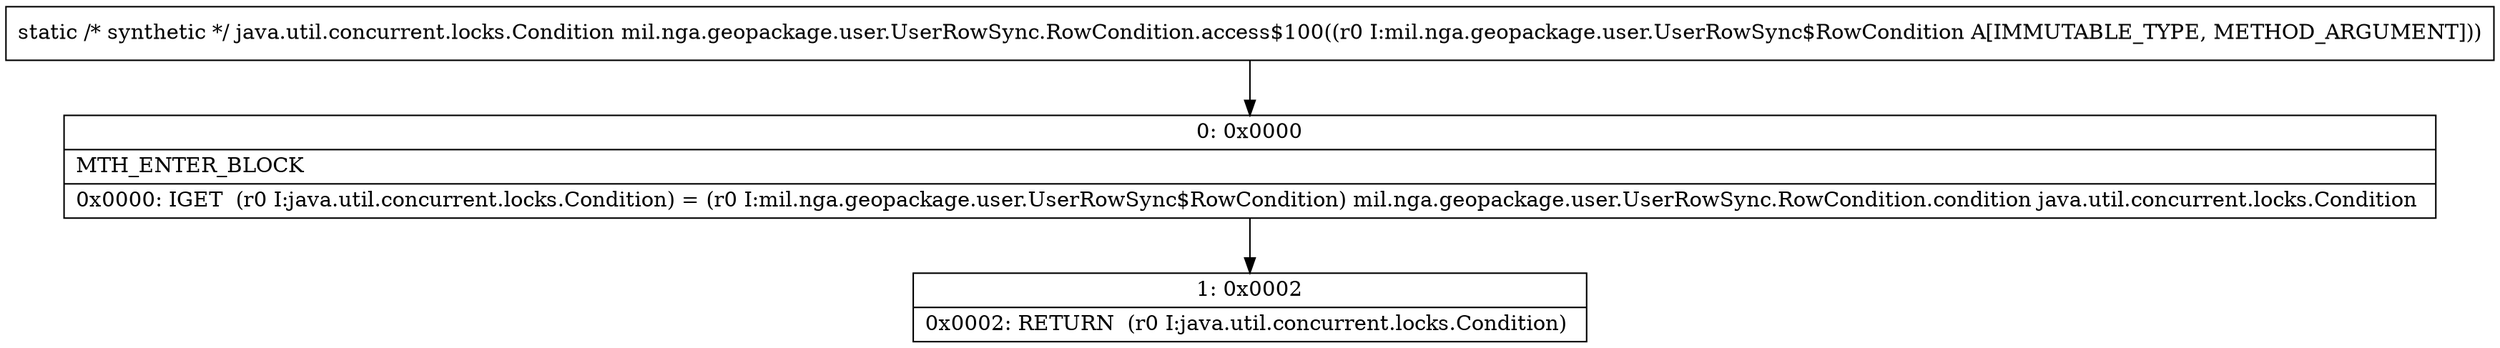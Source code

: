 digraph "CFG formil.nga.geopackage.user.UserRowSync.RowCondition.access$100(Lmil\/nga\/geopackage\/user\/UserRowSync$RowCondition;)Ljava\/util\/concurrent\/locks\/Condition;" {
Node_0 [shape=record,label="{0\:\ 0x0000|MTH_ENTER_BLOCK\l|0x0000: IGET  (r0 I:java.util.concurrent.locks.Condition) = (r0 I:mil.nga.geopackage.user.UserRowSync$RowCondition) mil.nga.geopackage.user.UserRowSync.RowCondition.condition java.util.concurrent.locks.Condition \l}"];
Node_1 [shape=record,label="{1\:\ 0x0002|0x0002: RETURN  (r0 I:java.util.concurrent.locks.Condition) \l}"];
MethodNode[shape=record,label="{static \/* synthetic *\/ java.util.concurrent.locks.Condition mil.nga.geopackage.user.UserRowSync.RowCondition.access$100((r0 I:mil.nga.geopackage.user.UserRowSync$RowCondition A[IMMUTABLE_TYPE, METHOD_ARGUMENT])) }"];
MethodNode -> Node_0;
Node_0 -> Node_1;
}

